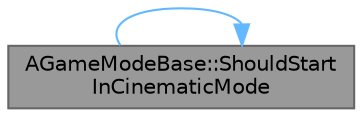 digraph "AGameModeBase::ShouldStartInCinematicMode"
{
 // INTERACTIVE_SVG=YES
 // LATEX_PDF_SIZE
  bgcolor="transparent";
  edge [fontname=Helvetica,fontsize=10,labelfontname=Helvetica,labelfontsize=10];
  node [fontname=Helvetica,fontsize=10,shape=box,height=0.2,width=0.4];
  rankdir="LR";
  Node1 [id="Node000001",label="AGameModeBase::ShouldStart\lInCinematicMode",height=0.2,width=0.4,color="gray40", fillcolor="grey60", style="filled", fontcolor="black",tooltip="Check to see if we should start in cinematic mode."];
  Node1 -> Node1 [id="edge1_Node000001_Node000001",color="steelblue1",style="solid",tooltip=" "];
}
